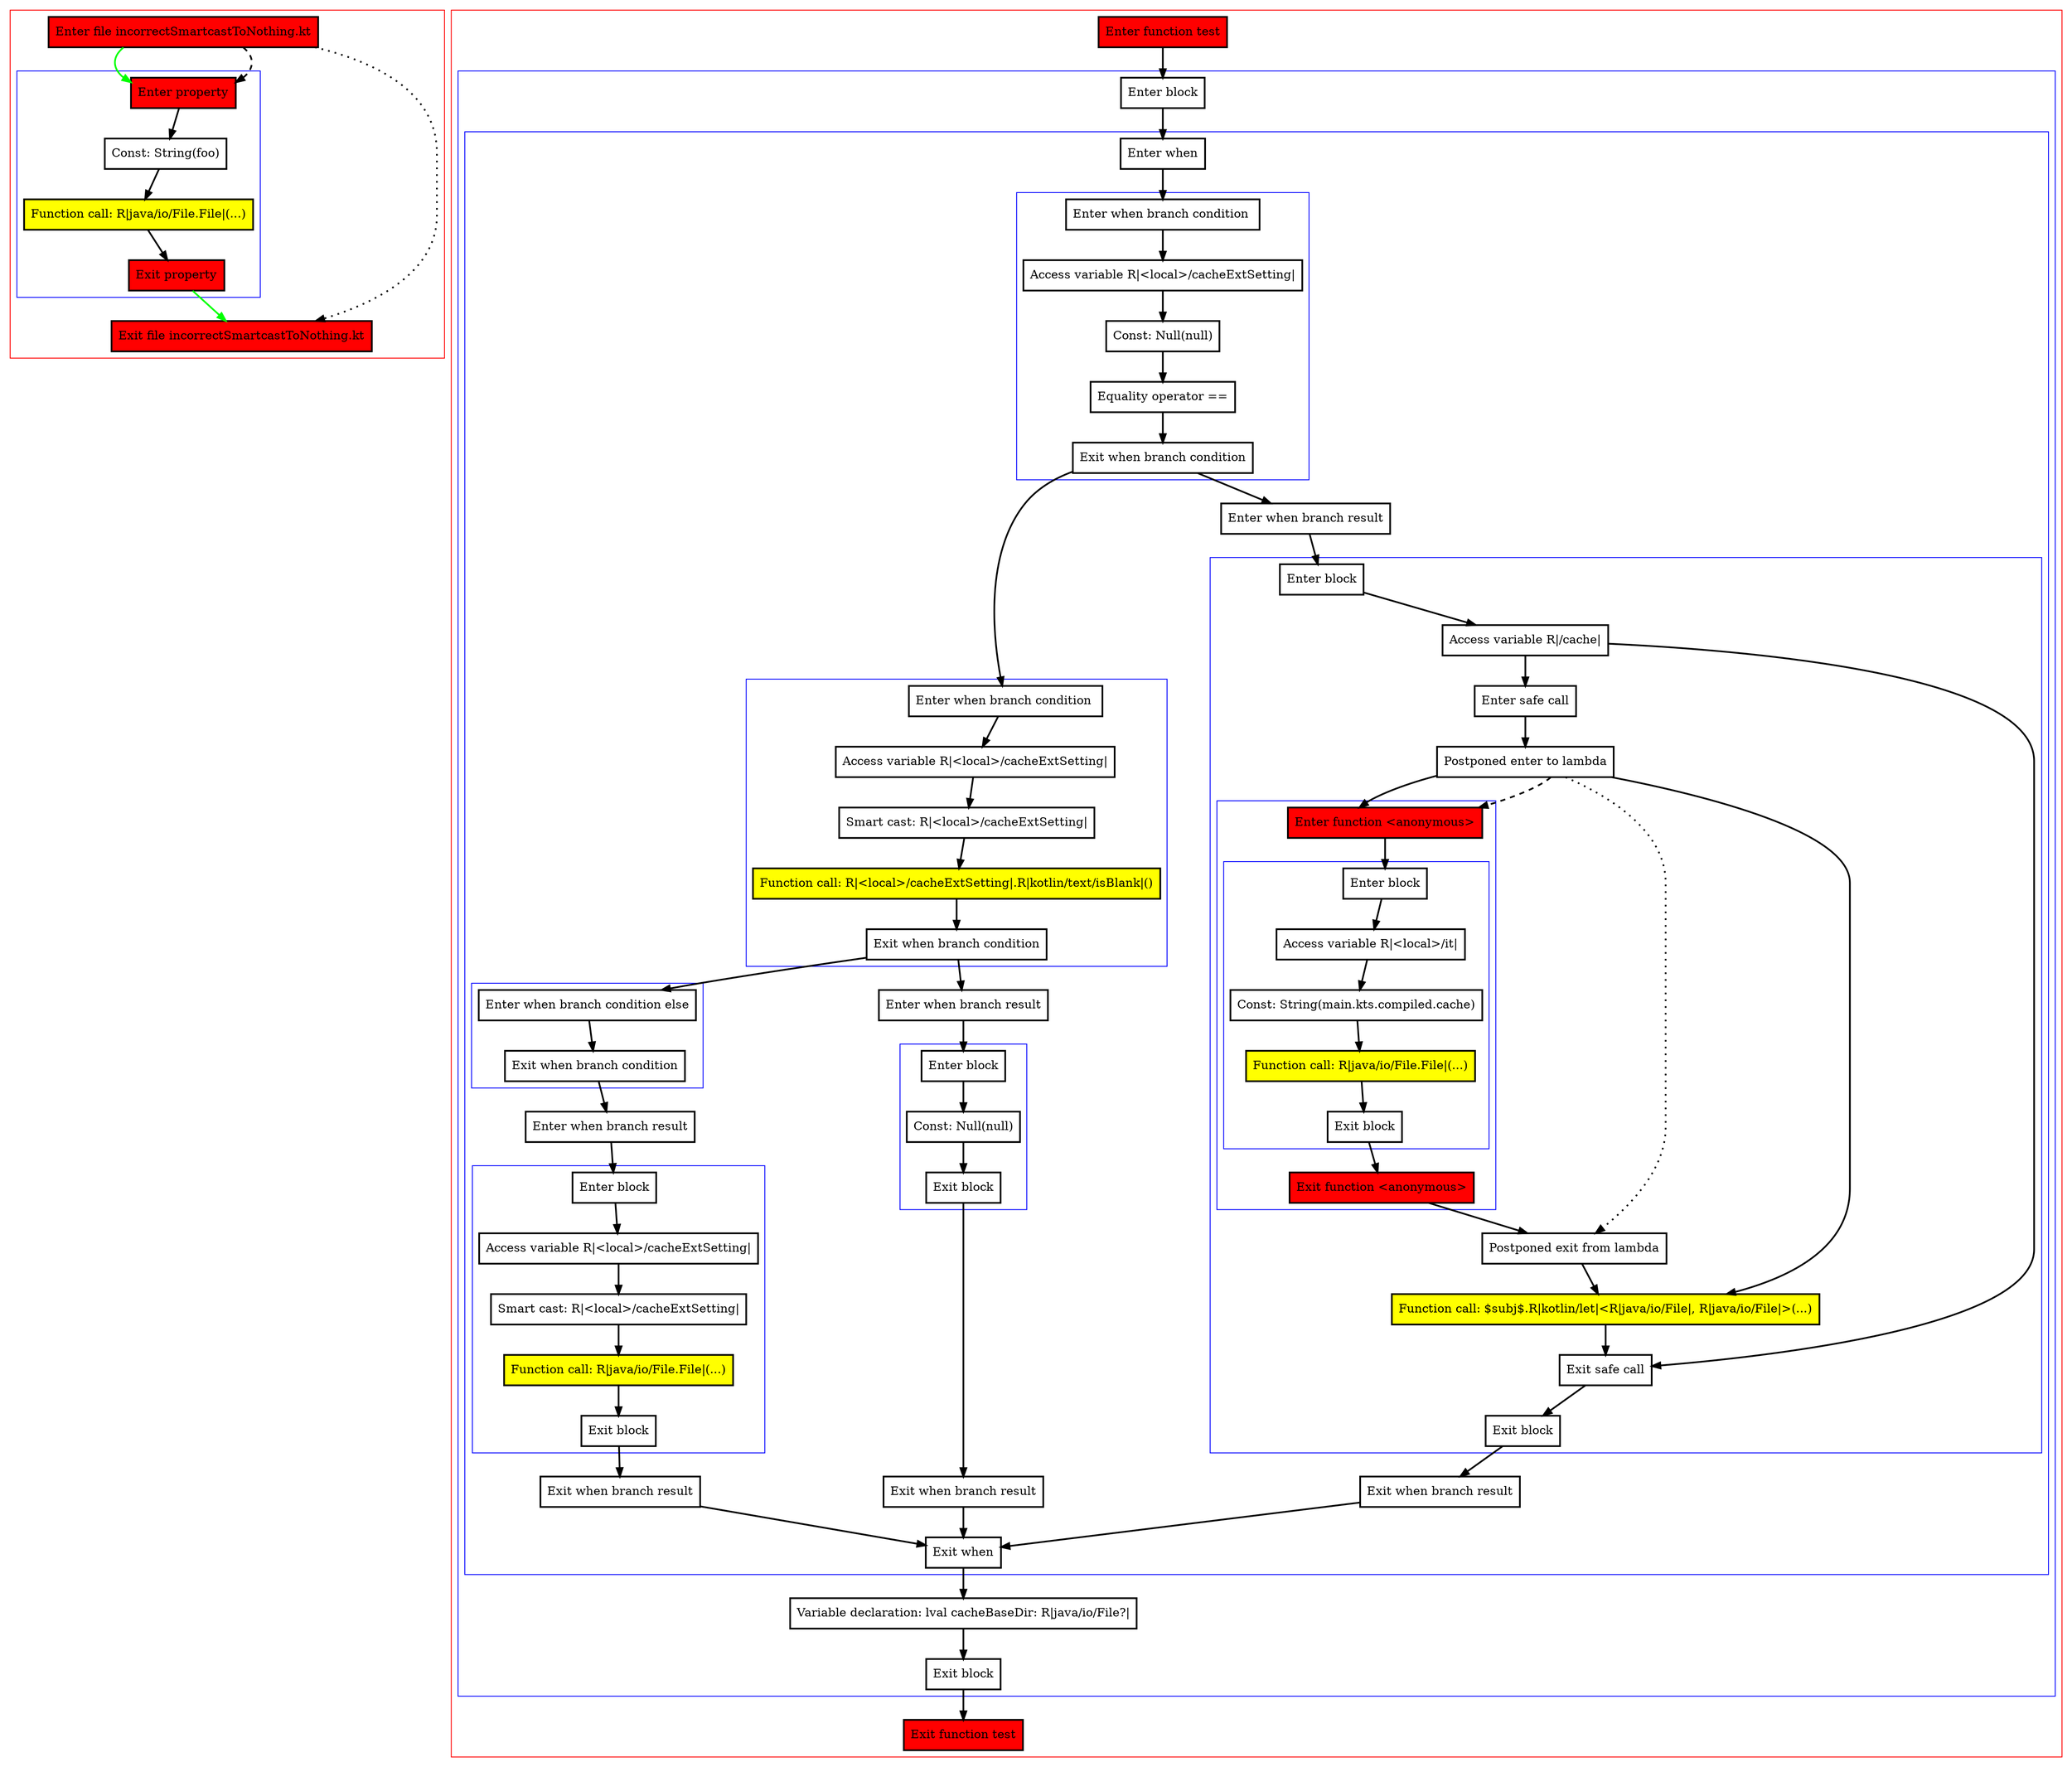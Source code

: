 digraph incorrectSmartcastToNothing_kt {
    graph [nodesep=3]
    node [shape=box penwidth=2]
    edge [penwidth=2]

    subgraph cluster_0 {
        color=red
        0 [label="Enter file incorrectSmartcastToNothing.kt" style="filled" fillcolor=red];
        subgraph cluster_1 {
            color=blue
            1 [label="Enter property" style="filled" fillcolor=red];
            2 [label="Const: String(foo)"];
            3 [label="Function call: R|java/io/File.File|(...)" style="filled" fillcolor=yellow];
            4 [label="Exit property" style="filled" fillcolor=red];
        }
        5 [label="Exit file incorrectSmartcastToNothing.kt" style="filled" fillcolor=red];
    }
    0 -> {1} [color=green];
    0 -> {5} [style=dotted];
    0 -> {1} [style=dashed];
    1 -> {2};
    2 -> {3};
    3 -> {4};
    4 -> {5} [color=green];

    subgraph cluster_2 {
        color=red
        6 [label="Enter function test" style="filled" fillcolor=red];
        subgraph cluster_3 {
            color=blue
            7 [label="Enter block"];
            subgraph cluster_4 {
                color=blue
                8 [label="Enter when"];
                subgraph cluster_5 {
                    color=blue
                    9 [label="Enter when branch condition "];
                    10 [label="Access variable R|<local>/cacheExtSetting|"];
                    11 [label="Const: Null(null)"];
                    12 [label="Equality operator =="];
                    13 [label="Exit when branch condition"];
                }
                subgraph cluster_6 {
                    color=blue
                    14 [label="Enter when branch condition "];
                    15 [label="Access variable R|<local>/cacheExtSetting|"];
                    16 [label="Smart cast: R|<local>/cacheExtSetting|"];
                    17 [label="Function call: R|<local>/cacheExtSetting|.R|kotlin/text/isBlank|()" style="filled" fillcolor=yellow];
                    18 [label="Exit when branch condition"];
                }
                subgraph cluster_7 {
                    color=blue
                    19 [label="Enter when branch condition else"];
                    20 [label="Exit when branch condition"];
                }
                21 [label="Enter when branch result"];
                subgraph cluster_8 {
                    color=blue
                    22 [label="Enter block"];
                    23 [label="Access variable R|<local>/cacheExtSetting|"];
                    24 [label="Smart cast: R|<local>/cacheExtSetting|"];
                    25 [label="Function call: R|java/io/File.File|(...)" style="filled" fillcolor=yellow];
                    26 [label="Exit block"];
                }
                27 [label="Exit when branch result"];
                28 [label="Enter when branch result"];
                subgraph cluster_9 {
                    color=blue
                    29 [label="Enter block"];
                    30 [label="Const: Null(null)"];
                    31 [label="Exit block"];
                }
                32 [label="Exit when branch result"];
                33 [label="Enter when branch result"];
                subgraph cluster_10 {
                    color=blue
                    34 [label="Enter block"];
                    35 [label="Access variable R|/cache|"];
                    36 [label="Enter safe call"];
                    37 [label="Postponed enter to lambda"];
                    subgraph cluster_11 {
                        color=blue
                        38 [label="Enter function <anonymous>" style="filled" fillcolor=red];
                        subgraph cluster_12 {
                            color=blue
                            39 [label="Enter block"];
                            40 [label="Access variable R|<local>/it|"];
                            41 [label="Const: String(main.kts.compiled.cache)"];
                            42 [label="Function call: R|java/io/File.File|(...)" style="filled" fillcolor=yellow];
                            43 [label="Exit block"];
                        }
                        44 [label="Exit function <anonymous>" style="filled" fillcolor=red];
                    }
                    45 [label="Postponed exit from lambda"];
                    46 [label="Function call: $subj$.R|kotlin/let|<R|java/io/File|, R|java/io/File|>(...)" style="filled" fillcolor=yellow];
                    47 [label="Exit safe call"];
                    48 [label="Exit block"];
                }
                49 [label="Exit when branch result"];
                50 [label="Exit when"];
            }
            51 [label="Variable declaration: lval cacheBaseDir: R|java/io/File?|"];
            52 [label="Exit block"];
        }
        53 [label="Exit function test" style="filled" fillcolor=red];
    }
    6 -> {7};
    7 -> {8};
    8 -> {9};
    9 -> {10};
    10 -> {11};
    11 -> {12};
    12 -> {13};
    13 -> {14 33};
    14 -> {15};
    15 -> {16};
    16 -> {17};
    17 -> {18};
    18 -> {19 28};
    19 -> {20};
    20 -> {21};
    21 -> {22};
    22 -> {23};
    23 -> {24};
    24 -> {25};
    25 -> {26};
    26 -> {27};
    27 -> {50};
    28 -> {29};
    29 -> {30};
    30 -> {31};
    31 -> {32};
    32 -> {50};
    33 -> {34};
    34 -> {35};
    35 -> {36 47};
    36 -> {37};
    37 -> {38 46};
    37 -> {45} [style=dotted];
    37 -> {38} [style=dashed];
    38 -> {39};
    39 -> {40};
    40 -> {41};
    41 -> {42};
    42 -> {43};
    43 -> {44};
    44 -> {45};
    45 -> {46};
    46 -> {47};
    47 -> {48};
    48 -> {49};
    49 -> {50};
    50 -> {51};
    51 -> {52};
    52 -> {53};

}
